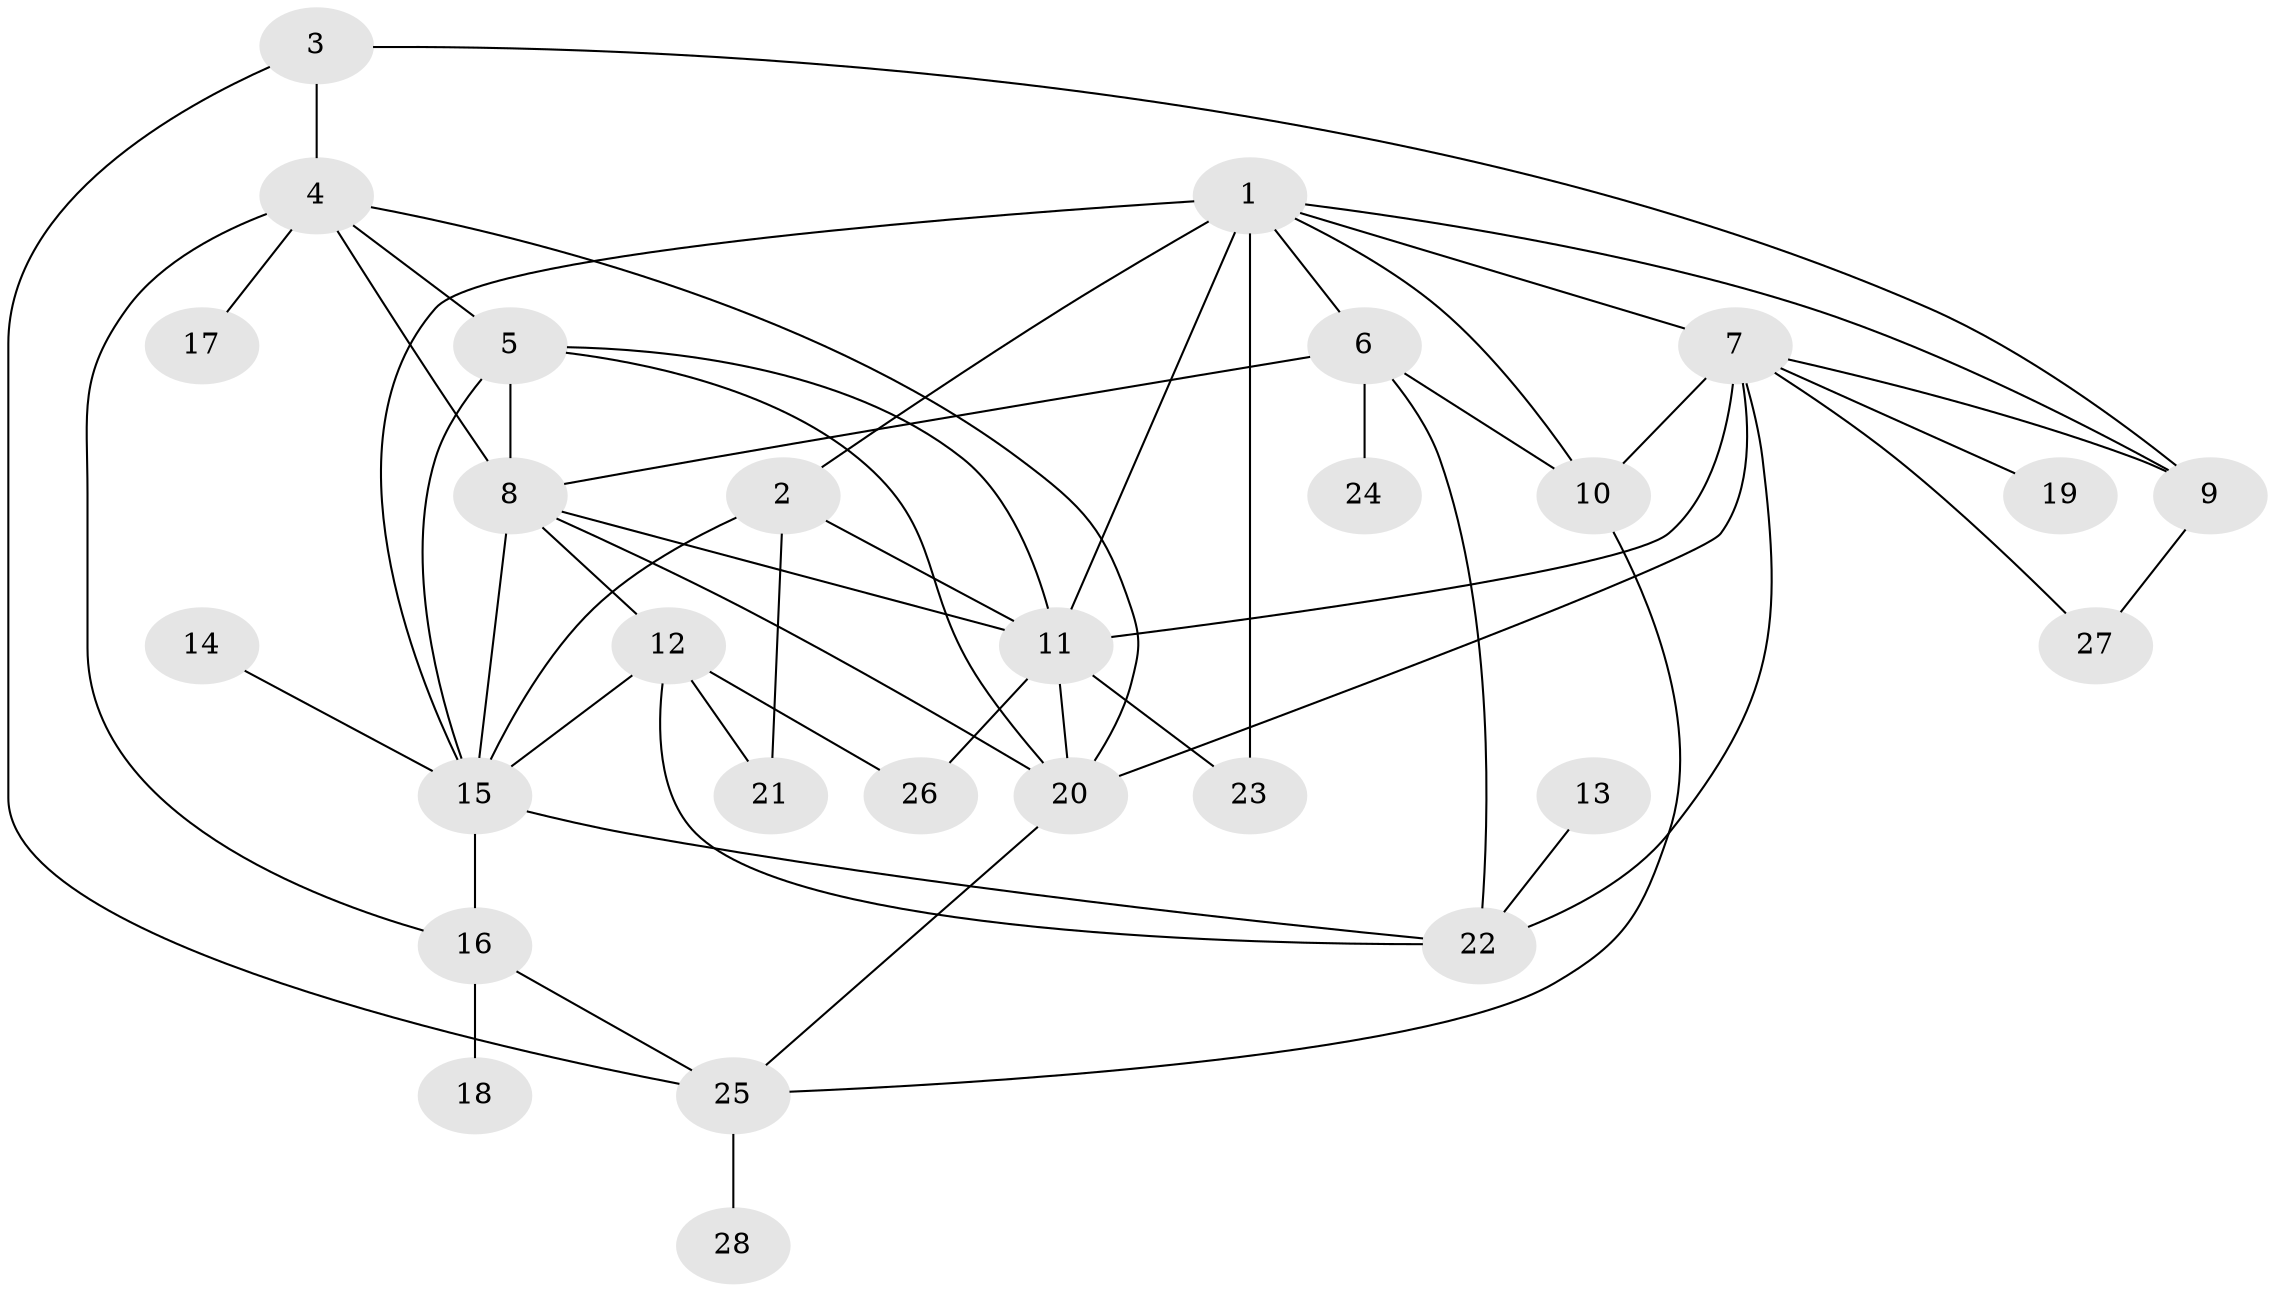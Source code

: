 // original degree distribution, {4: 0.14545454545454545, 3: 0.2, 2: 0.2727272727272727, 7: 0.07272727272727272, 5: 0.10909090909090909, 6: 0.07272727272727272, 1: 0.12727272727272726}
// Generated by graph-tools (version 1.1) at 2025/47/03/04/25 22:47:59]
// undirected, 28 vertices, 55 edges
graph export_dot {
  node [color=gray90,style=filled];
  1;
  2;
  3;
  4;
  5;
  6;
  7;
  8;
  9;
  10;
  11;
  12;
  13;
  14;
  15;
  16;
  17;
  18;
  19;
  20;
  21;
  22;
  23;
  24;
  25;
  26;
  27;
  28;
  1 -- 2 [weight=1.0];
  1 -- 6 [weight=1.0];
  1 -- 7 [weight=1.0];
  1 -- 9 [weight=2.0];
  1 -- 10 [weight=1.0];
  1 -- 11 [weight=1.0];
  1 -- 15 [weight=1.0];
  1 -- 23 [weight=3.0];
  2 -- 11 [weight=1.0];
  2 -- 15 [weight=2.0];
  2 -- 21 [weight=1.0];
  3 -- 4 [weight=1.0];
  3 -- 9 [weight=1.0];
  3 -- 25 [weight=1.0];
  4 -- 5 [weight=1.0];
  4 -- 8 [weight=2.0];
  4 -- 16 [weight=1.0];
  4 -- 17 [weight=1.0];
  4 -- 20 [weight=1.0];
  5 -- 8 [weight=1.0];
  5 -- 11 [weight=1.0];
  5 -- 15 [weight=1.0];
  5 -- 20 [weight=1.0];
  6 -- 8 [weight=2.0];
  6 -- 10 [weight=1.0];
  6 -- 22 [weight=1.0];
  6 -- 24 [weight=1.0];
  7 -- 9 [weight=1.0];
  7 -- 10 [weight=3.0];
  7 -- 11 [weight=1.0];
  7 -- 19 [weight=1.0];
  7 -- 20 [weight=1.0];
  7 -- 22 [weight=1.0];
  7 -- 27 [weight=1.0];
  8 -- 11 [weight=1.0];
  8 -- 12 [weight=1.0];
  8 -- 15 [weight=4.0];
  8 -- 20 [weight=1.0];
  9 -- 27 [weight=1.0];
  10 -- 25 [weight=1.0];
  11 -- 20 [weight=1.0];
  11 -- 23 [weight=1.0];
  11 -- 26 [weight=1.0];
  12 -- 15 [weight=2.0];
  12 -- 21 [weight=1.0];
  12 -- 22 [weight=1.0];
  12 -- 26 [weight=1.0];
  13 -- 22 [weight=1.0];
  14 -- 15 [weight=1.0];
  15 -- 16 [weight=1.0];
  15 -- 22 [weight=1.0];
  16 -- 18 [weight=1.0];
  16 -- 25 [weight=1.0];
  20 -- 25 [weight=1.0];
  25 -- 28 [weight=1.0];
}

